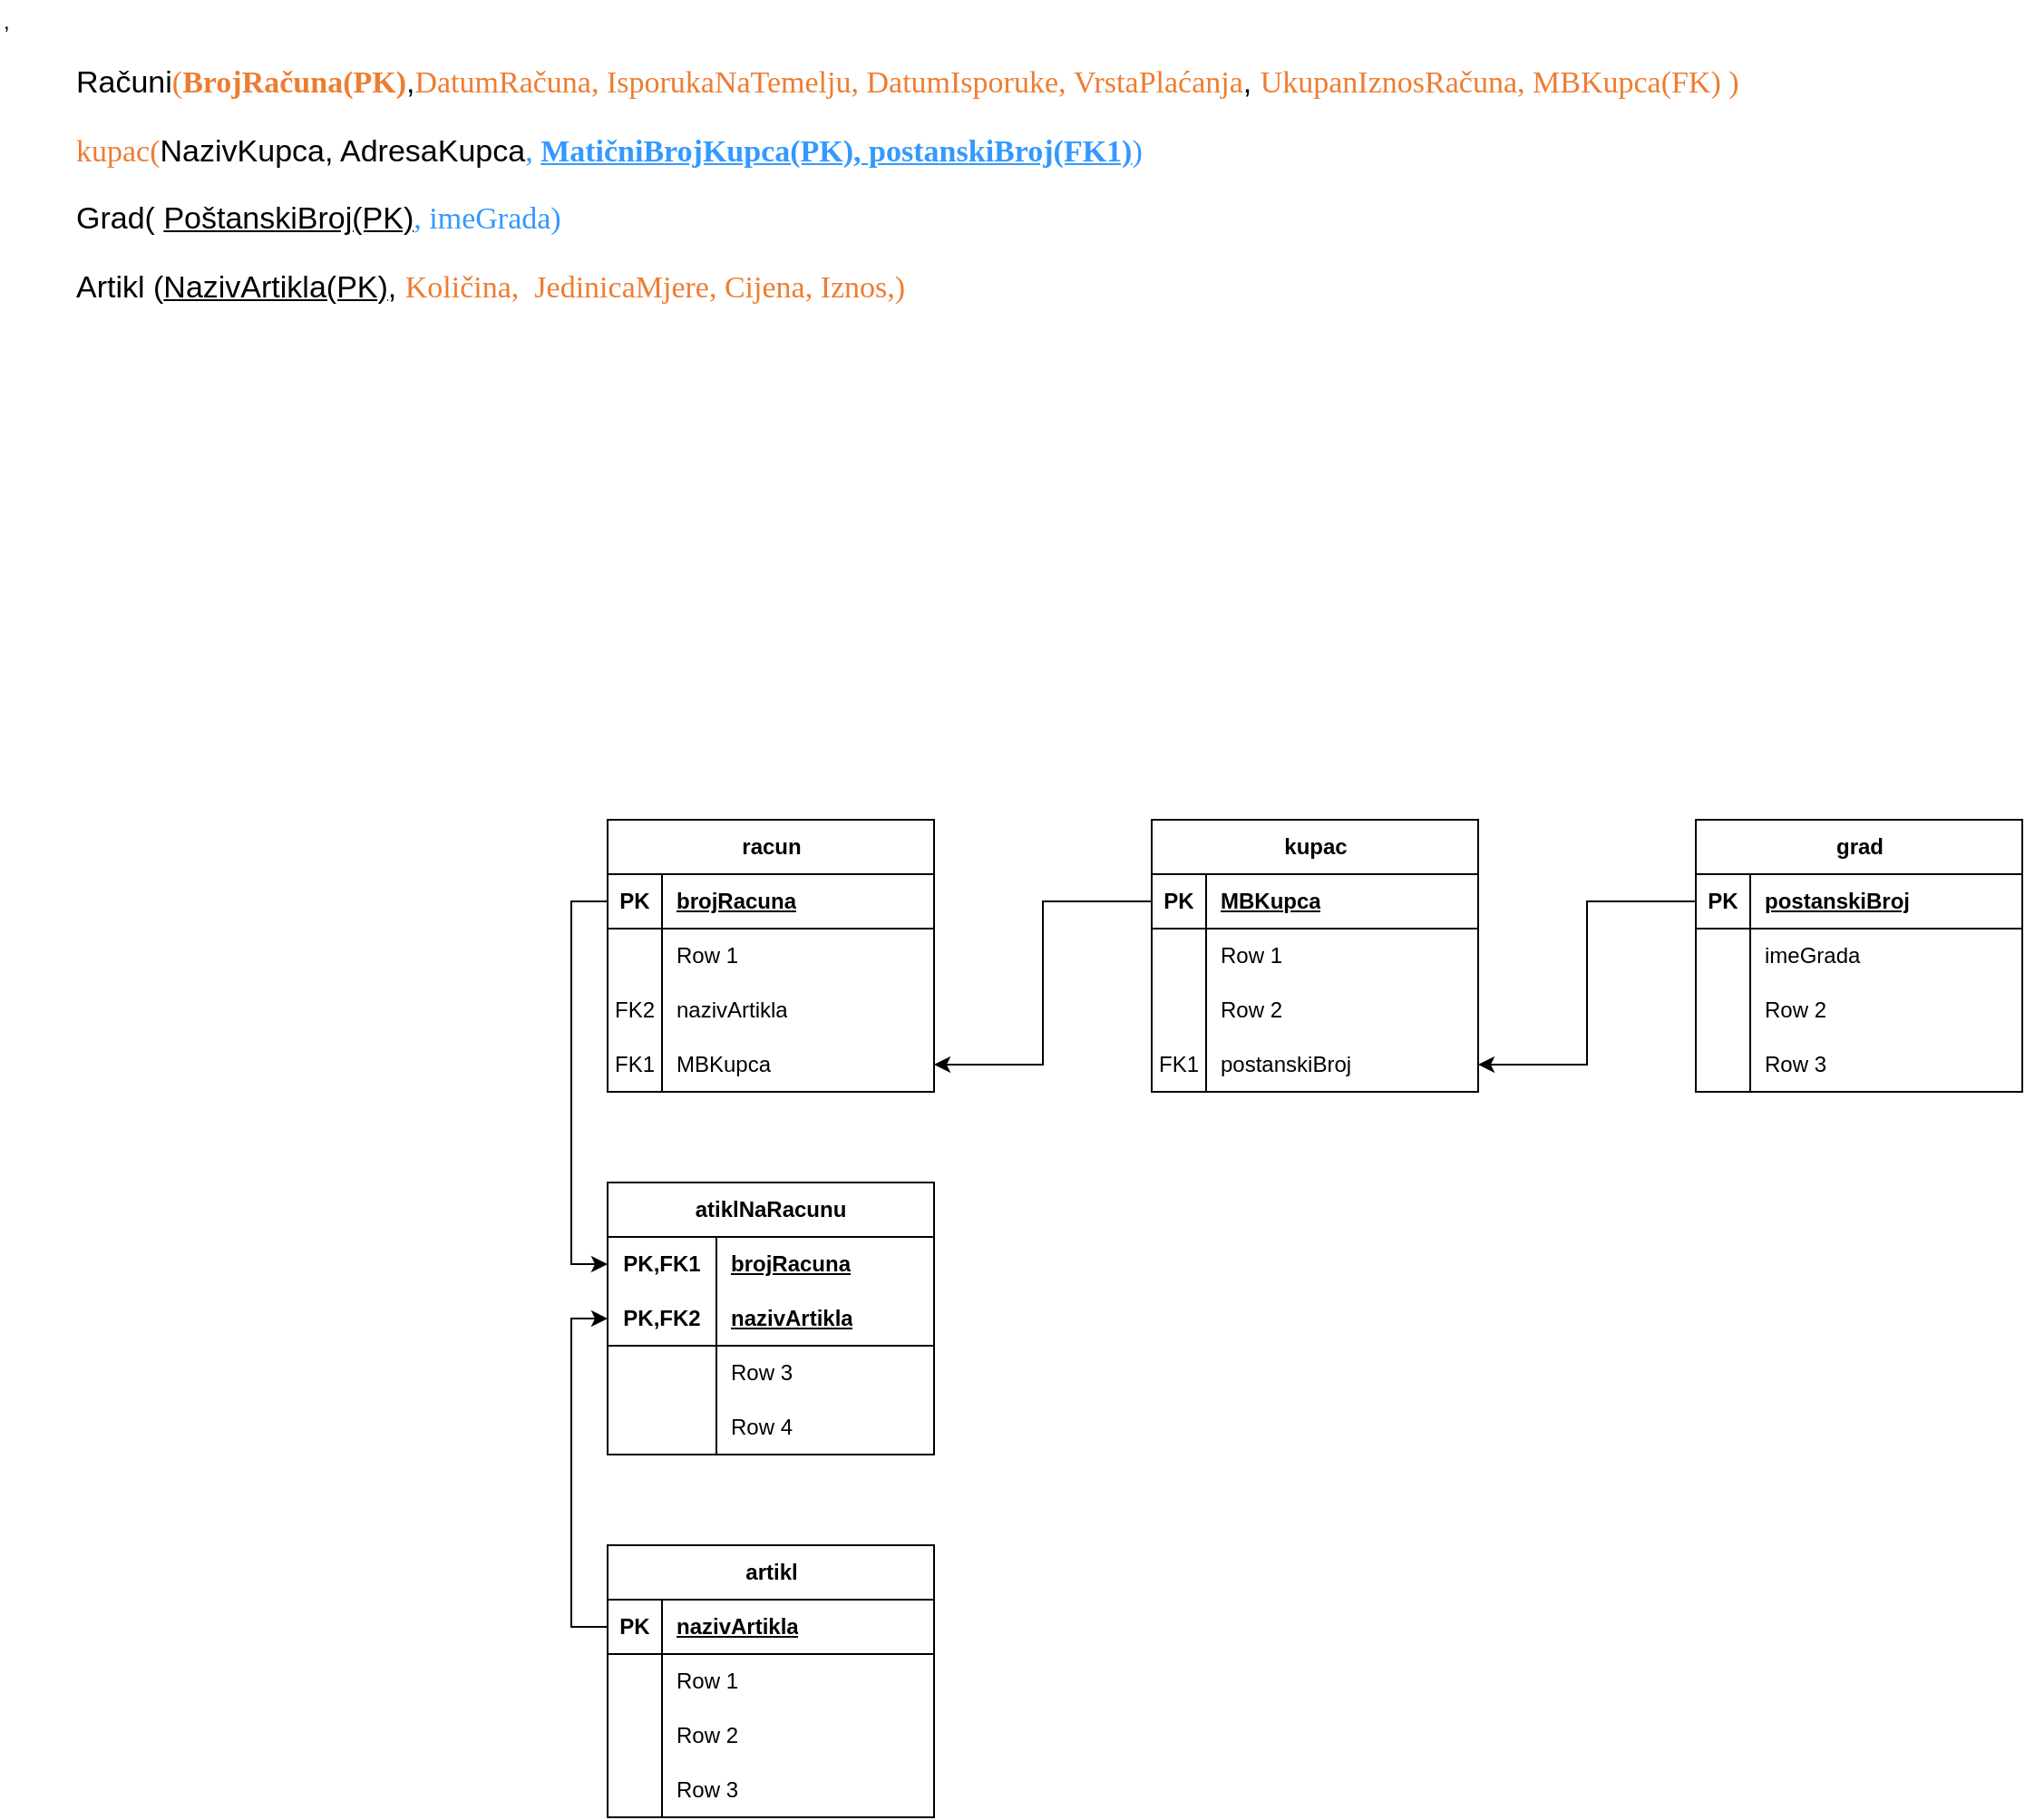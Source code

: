 <mxfile version="22.0.8" type="github">
  <diagram name="Page-1" id="1XuPFhmYRXKau8SyNhNj">
    <mxGraphModel dx="1038" dy="703" grid="1" gridSize="10" guides="1" tooltips="1" connect="1" arrows="1" fold="1" page="1" pageScale="1" pageWidth="3300" pageHeight="4681" math="0" shadow="0">
      <root>
        <mxCell id="0" />
        <mxCell id="1" parent="0" />
        <mxCell id="OReA_GEKuYEwSYurnWoB-1" value="&lt;div style=&quot;&quot; title=&quot;Page 106&quot; class=&quot;page&quot;&gt;,&lt;div style=&quot;background-color: rgb(255, 255, 255);&quot; class=&quot;section&quot;&gt;&lt;div class=&quot;layoutArea&quot;&gt;&lt;div class=&quot;column&quot;&gt;&lt;ul style=&quot;list-style-type: none;&quot;&gt;&lt;li style=&quot;font-size: 17px;&quot;&gt;&lt;p&gt;Računi&lt;span style=&quot;font-family: Calibri; color: rgb(237, 125, 49);&quot;&gt;(&lt;/span&gt;&lt;span style=&quot;font-family: Calibri; font-weight: 700; color: rgb(237, 125, 49);&quot;&gt;BrojRačuna(PK)&lt;/span&gt;,&lt;span style=&quot;border-color: var(--border-color); font-family: Calibri; color: rgb(237, 125, 49);&quot;&gt;DatumRačuna&lt;/span&gt;&lt;span style=&quot;border-color: var(--border-color); font-family: Calibri; color: rgb(237, 125, 49);&quot;&gt;, IsporukaNaTemelju,&amp;nbsp;&lt;/span&gt;&lt;span style=&quot;border-color: var(--border-color); font-family: Calibri; color: rgb(237, 125, 49);&quot;&gt;DatumIsporuke,&amp;nbsp;&lt;/span&gt;&lt;span style=&quot;border-color: var(--border-color); font-family: Calibri; color: rgb(237, 125, 49);&quot;&gt;VrstaPlaćanja&lt;/span&gt;,&amp;nbsp;&lt;span style=&quot;caret-color: rgb(237, 125, 49); color: rgb(237, 125, 49); font-family: Calibri;&quot;&gt;UkupanIznos&lt;/span&gt;&lt;span style=&quot;caret-color: rgb(237, 125, 49); color: rgb(237, 125, 49); font-family: Calibri;&quot;&gt;Računa, MBKupca(FK)&lt;/span&gt;&lt;span style=&quot;font-family: Calibri; color: rgb(237, 125, 49);&quot;&gt;&amp;nbsp;&lt;/span&gt;&lt;span style=&quot;font-family: Calibri; color: rgb(237, 125, 49);&quot;&gt;)&lt;/span&gt;&lt;/p&gt;&lt;p&gt;&lt;span style=&quot;caret-color: rgb(237, 125, 49); color: rgb(237, 125, 49); font-family: Calibri;&quot;&gt;kupac(&lt;/span&gt;NazivKupca, AdresaKupca&lt;span style=&quot;color: rgb(51, 153, 255); border-color: var(--border-color); font-family: Calibri;&quot;&gt;,&amp;nbsp;&lt;/span&gt;&lt;span style=&quot;color: rgb(51, 153, 255); border-color: var(--border-color); font-family: Calibri;&quot;&gt;&lt;u&gt;&lt;b&gt;MatičniBrojKupca(PK), postanskiBroj(FK1)&lt;/b&gt;&lt;/u&gt;)&lt;/span&gt;&lt;/p&gt;&lt;p style=&quot;border-color: var(--border-color);&quot;&gt;Grad( &lt;u&gt;PoštanskiBroj(PK)&lt;/u&gt;&lt;span style=&quot;border-color: var(--border-color); color: rgb(51, 153, 255); font-family: Calibri;&quot;&gt;, ime&lt;/span&gt;&lt;span style=&quot;font-family: Calibri; color: rgb(51, 153, 255);&quot;&gt;Grada)&lt;/span&gt;&lt;/p&gt;&lt;p style=&quot;border-color: var(--border-color);&quot;&gt;Artikl (&lt;u&gt;NazivArtikla(PK)&lt;/u&gt;,&amp;nbsp;&lt;span style=&quot;border-color: var(--border-color); font-family: Calibri; color: rgb(237, 125, 49);&quot;&gt;Količina&lt;/span&gt;&lt;span style=&quot;border-color: var(--border-color); font-family: Calibri; color: rgb(237, 125, 49);&quot;&gt;, &amp;nbsp;&lt;/span&gt;&lt;span style=&quot;color: rgb(237, 125, 49); font-family: Calibri;&quot;&gt;JedinicaMjere, Cijena, Iznos,)&lt;/span&gt;&lt;/p&gt;&lt;/li&gt;&lt;/ul&gt;&lt;/div&gt;&lt;/div&gt;&lt;/div&gt;&lt;/div&gt;" style="text;html=1;align=left;verticalAlign=middle;resizable=0;points=[];autosize=1;strokeColor=none;fillColor=none;" vertex="1" parent="1">
          <mxGeometry x="175" y="548" width="980" height="190" as="geometry" />
        </mxCell>
        <mxCell id="OReA_GEKuYEwSYurnWoB-2" value="racun" style="shape=table;startSize=30;container=1;collapsible=1;childLayout=tableLayout;fixedRows=1;rowLines=0;fontStyle=1;align=center;resizeLast=1;html=1;" vertex="1" parent="1">
          <mxGeometry x="510" y="1000" width="180" height="150" as="geometry" />
        </mxCell>
        <mxCell id="OReA_GEKuYEwSYurnWoB-3" value="" style="shape=tableRow;horizontal=0;startSize=0;swimlaneHead=0;swimlaneBody=0;fillColor=none;collapsible=0;dropTarget=0;points=[[0,0.5],[1,0.5]];portConstraint=eastwest;top=0;left=0;right=0;bottom=1;" vertex="1" parent="OReA_GEKuYEwSYurnWoB-2">
          <mxGeometry y="30" width="180" height="30" as="geometry" />
        </mxCell>
        <mxCell id="OReA_GEKuYEwSYurnWoB-4" value="PK" style="shape=partialRectangle;connectable=0;fillColor=none;top=0;left=0;bottom=0;right=0;fontStyle=1;overflow=hidden;whiteSpace=wrap;html=1;" vertex="1" parent="OReA_GEKuYEwSYurnWoB-3">
          <mxGeometry width="30" height="30" as="geometry">
            <mxRectangle width="30" height="30" as="alternateBounds" />
          </mxGeometry>
        </mxCell>
        <mxCell id="OReA_GEKuYEwSYurnWoB-5" value="brojRacuna" style="shape=partialRectangle;connectable=0;fillColor=none;top=0;left=0;bottom=0;right=0;align=left;spacingLeft=6;fontStyle=5;overflow=hidden;whiteSpace=wrap;html=1;" vertex="1" parent="OReA_GEKuYEwSYurnWoB-3">
          <mxGeometry x="30" width="150" height="30" as="geometry">
            <mxRectangle width="150" height="30" as="alternateBounds" />
          </mxGeometry>
        </mxCell>
        <mxCell id="OReA_GEKuYEwSYurnWoB-6" value="" style="shape=tableRow;horizontal=0;startSize=0;swimlaneHead=0;swimlaneBody=0;fillColor=none;collapsible=0;dropTarget=0;points=[[0,0.5],[1,0.5]];portConstraint=eastwest;top=0;left=0;right=0;bottom=0;" vertex="1" parent="OReA_GEKuYEwSYurnWoB-2">
          <mxGeometry y="60" width="180" height="30" as="geometry" />
        </mxCell>
        <mxCell id="OReA_GEKuYEwSYurnWoB-7" value="" style="shape=partialRectangle;connectable=0;fillColor=none;top=0;left=0;bottom=0;right=0;editable=1;overflow=hidden;whiteSpace=wrap;html=1;" vertex="1" parent="OReA_GEKuYEwSYurnWoB-6">
          <mxGeometry width="30" height="30" as="geometry">
            <mxRectangle width="30" height="30" as="alternateBounds" />
          </mxGeometry>
        </mxCell>
        <mxCell id="OReA_GEKuYEwSYurnWoB-8" value="Row 1" style="shape=partialRectangle;connectable=0;fillColor=none;top=0;left=0;bottom=0;right=0;align=left;spacingLeft=6;overflow=hidden;whiteSpace=wrap;html=1;" vertex="1" parent="OReA_GEKuYEwSYurnWoB-6">
          <mxGeometry x="30" width="150" height="30" as="geometry">
            <mxRectangle width="150" height="30" as="alternateBounds" />
          </mxGeometry>
        </mxCell>
        <mxCell id="OReA_GEKuYEwSYurnWoB-9" value="" style="shape=tableRow;horizontal=0;startSize=0;swimlaneHead=0;swimlaneBody=0;fillColor=none;collapsible=0;dropTarget=0;points=[[0,0.5],[1,0.5]];portConstraint=eastwest;top=0;left=0;right=0;bottom=0;" vertex="1" parent="OReA_GEKuYEwSYurnWoB-2">
          <mxGeometry y="90" width="180" height="30" as="geometry" />
        </mxCell>
        <mxCell id="OReA_GEKuYEwSYurnWoB-10" value="FK2" style="shape=partialRectangle;connectable=0;fillColor=none;top=0;left=0;bottom=0;right=0;editable=1;overflow=hidden;whiteSpace=wrap;html=1;" vertex="1" parent="OReA_GEKuYEwSYurnWoB-9">
          <mxGeometry width="30" height="30" as="geometry">
            <mxRectangle width="30" height="30" as="alternateBounds" />
          </mxGeometry>
        </mxCell>
        <mxCell id="OReA_GEKuYEwSYurnWoB-11" value="nazivArtikla" style="shape=partialRectangle;connectable=0;fillColor=none;top=0;left=0;bottom=0;right=0;align=left;spacingLeft=6;overflow=hidden;whiteSpace=wrap;html=1;" vertex="1" parent="OReA_GEKuYEwSYurnWoB-9">
          <mxGeometry x="30" width="150" height="30" as="geometry">
            <mxRectangle width="150" height="30" as="alternateBounds" />
          </mxGeometry>
        </mxCell>
        <mxCell id="OReA_GEKuYEwSYurnWoB-12" value="" style="shape=tableRow;horizontal=0;startSize=0;swimlaneHead=0;swimlaneBody=0;fillColor=none;collapsible=0;dropTarget=0;points=[[0,0.5],[1,0.5]];portConstraint=eastwest;top=0;left=0;right=0;bottom=0;" vertex="1" parent="OReA_GEKuYEwSYurnWoB-2">
          <mxGeometry y="120" width="180" height="30" as="geometry" />
        </mxCell>
        <mxCell id="OReA_GEKuYEwSYurnWoB-13" value="FK1" style="shape=partialRectangle;connectable=0;fillColor=none;top=0;left=0;bottom=0;right=0;editable=1;overflow=hidden;whiteSpace=wrap;html=1;" vertex="1" parent="OReA_GEKuYEwSYurnWoB-12">
          <mxGeometry width="30" height="30" as="geometry">
            <mxRectangle width="30" height="30" as="alternateBounds" />
          </mxGeometry>
        </mxCell>
        <mxCell id="OReA_GEKuYEwSYurnWoB-14" value="MBKupca" style="shape=partialRectangle;connectable=0;fillColor=none;top=0;left=0;bottom=0;right=0;align=left;spacingLeft=6;overflow=hidden;whiteSpace=wrap;html=1;" vertex="1" parent="OReA_GEKuYEwSYurnWoB-12">
          <mxGeometry x="30" width="150" height="30" as="geometry">
            <mxRectangle width="150" height="30" as="alternateBounds" />
          </mxGeometry>
        </mxCell>
        <mxCell id="OReA_GEKuYEwSYurnWoB-15" value="kupac" style="shape=table;startSize=30;container=1;collapsible=1;childLayout=tableLayout;fixedRows=1;rowLines=0;fontStyle=1;align=center;resizeLast=1;html=1;" vertex="1" parent="1">
          <mxGeometry x="810" y="1000" width="180" height="150" as="geometry" />
        </mxCell>
        <mxCell id="OReA_GEKuYEwSYurnWoB-16" value="" style="shape=tableRow;horizontal=0;startSize=0;swimlaneHead=0;swimlaneBody=0;fillColor=none;collapsible=0;dropTarget=0;points=[[0,0.5],[1,0.5]];portConstraint=eastwest;top=0;left=0;right=0;bottom=1;" vertex="1" parent="OReA_GEKuYEwSYurnWoB-15">
          <mxGeometry y="30" width="180" height="30" as="geometry" />
        </mxCell>
        <mxCell id="OReA_GEKuYEwSYurnWoB-17" value="PK" style="shape=partialRectangle;connectable=0;fillColor=none;top=0;left=0;bottom=0;right=0;fontStyle=1;overflow=hidden;whiteSpace=wrap;html=1;" vertex="1" parent="OReA_GEKuYEwSYurnWoB-16">
          <mxGeometry width="30" height="30" as="geometry">
            <mxRectangle width="30" height="30" as="alternateBounds" />
          </mxGeometry>
        </mxCell>
        <mxCell id="OReA_GEKuYEwSYurnWoB-18" value="MBKupca" style="shape=partialRectangle;connectable=0;fillColor=none;top=0;left=0;bottom=0;right=0;align=left;spacingLeft=6;fontStyle=5;overflow=hidden;whiteSpace=wrap;html=1;" vertex="1" parent="OReA_GEKuYEwSYurnWoB-16">
          <mxGeometry x="30" width="150" height="30" as="geometry">
            <mxRectangle width="150" height="30" as="alternateBounds" />
          </mxGeometry>
        </mxCell>
        <mxCell id="OReA_GEKuYEwSYurnWoB-19" value="" style="shape=tableRow;horizontal=0;startSize=0;swimlaneHead=0;swimlaneBody=0;fillColor=none;collapsible=0;dropTarget=0;points=[[0,0.5],[1,0.5]];portConstraint=eastwest;top=0;left=0;right=0;bottom=0;" vertex="1" parent="OReA_GEKuYEwSYurnWoB-15">
          <mxGeometry y="60" width="180" height="30" as="geometry" />
        </mxCell>
        <mxCell id="OReA_GEKuYEwSYurnWoB-20" value="" style="shape=partialRectangle;connectable=0;fillColor=none;top=0;left=0;bottom=0;right=0;editable=1;overflow=hidden;whiteSpace=wrap;html=1;" vertex="1" parent="OReA_GEKuYEwSYurnWoB-19">
          <mxGeometry width="30" height="30" as="geometry">
            <mxRectangle width="30" height="30" as="alternateBounds" />
          </mxGeometry>
        </mxCell>
        <mxCell id="OReA_GEKuYEwSYurnWoB-21" value="Row 1" style="shape=partialRectangle;connectable=0;fillColor=none;top=0;left=0;bottom=0;right=0;align=left;spacingLeft=6;overflow=hidden;whiteSpace=wrap;html=1;" vertex="1" parent="OReA_GEKuYEwSYurnWoB-19">
          <mxGeometry x="30" width="150" height="30" as="geometry">
            <mxRectangle width="150" height="30" as="alternateBounds" />
          </mxGeometry>
        </mxCell>
        <mxCell id="OReA_GEKuYEwSYurnWoB-22" value="" style="shape=tableRow;horizontal=0;startSize=0;swimlaneHead=0;swimlaneBody=0;fillColor=none;collapsible=0;dropTarget=0;points=[[0,0.5],[1,0.5]];portConstraint=eastwest;top=0;left=0;right=0;bottom=0;" vertex="1" parent="OReA_GEKuYEwSYurnWoB-15">
          <mxGeometry y="90" width="180" height="30" as="geometry" />
        </mxCell>
        <mxCell id="OReA_GEKuYEwSYurnWoB-23" value="" style="shape=partialRectangle;connectable=0;fillColor=none;top=0;left=0;bottom=0;right=0;editable=1;overflow=hidden;whiteSpace=wrap;html=1;" vertex="1" parent="OReA_GEKuYEwSYurnWoB-22">
          <mxGeometry width="30" height="30" as="geometry">
            <mxRectangle width="30" height="30" as="alternateBounds" />
          </mxGeometry>
        </mxCell>
        <mxCell id="OReA_GEKuYEwSYurnWoB-24" value="Row 2" style="shape=partialRectangle;connectable=0;fillColor=none;top=0;left=0;bottom=0;right=0;align=left;spacingLeft=6;overflow=hidden;whiteSpace=wrap;html=1;" vertex="1" parent="OReA_GEKuYEwSYurnWoB-22">
          <mxGeometry x="30" width="150" height="30" as="geometry">
            <mxRectangle width="150" height="30" as="alternateBounds" />
          </mxGeometry>
        </mxCell>
        <mxCell id="OReA_GEKuYEwSYurnWoB-25" value="" style="shape=tableRow;horizontal=0;startSize=0;swimlaneHead=0;swimlaneBody=0;fillColor=none;collapsible=0;dropTarget=0;points=[[0,0.5],[1,0.5]];portConstraint=eastwest;top=0;left=0;right=0;bottom=0;" vertex="1" parent="OReA_GEKuYEwSYurnWoB-15">
          <mxGeometry y="120" width="180" height="30" as="geometry" />
        </mxCell>
        <mxCell id="OReA_GEKuYEwSYurnWoB-26" value="FK1" style="shape=partialRectangle;connectable=0;fillColor=none;top=0;left=0;bottom=0;right=0;editable=1;overflow=hidden;whiteSpace=wrap;html=1;" vertex="1" parent="OReA_GEKuYEwSYurnWoB-25">
          <mxGeometry width="30" height="30" as="geometry">
            <mxRectangle width="30" height="30" as="alternateBounds" />
          </mxGeometry>
        </mxCell>
        <mxCell id="OReA_GEKuYEwSYurnWoB-27" value="postanskiBroj" style="shape=partialRectangle;connectable=0;fillColor=none;top=0;left=0;bottom=0;right=0;align=left;spacingLeft=6;overflow=hidden;whiteSpace=wrap;html=1;" vertex="1" parent="OReA_GEKuYEwSYurnWoB-25">
          <mxGeometry x="30" width="150" height="30" as="geometry">
            <mxRectangle width="150" height="30" as="alternateBounds" />
          </mxGeometry>
        </mxCell>
        <mxCell id="OReA_GEKuYEwSYurnWoB-28" style="edgeStyle=orthogonalEdgeStyle;rounded=0;orthogonalLoop=1;jettySize=auto;html=1;entryX=1;entryY=0.5;entryDx=0;entryDy=0;" edge="1" parent="1" source="OReA_GEKuYEwSYurnWoB-16" target="OReA_GEKuYEwSYurnWoB-12">
          <mxGeometry relative="1" as="geometry" />
        </mxCell>
        <mxCell id="OReA_GEKuYEwSYurnWoB-29" value="grad" style="shape=table;startSize=30;container=1;collapsible=1;childLayout=tableLayout;fixedRows=1;rowLines=0;fontStyle=1;align=center;resizeLast=1;html=1;" vertex="1" parent="1">
          <mxGeometry x="1110" y="1000" width="180" height="150" as="geometry" />
        </mxCell>
        <mxCell id="OReA_GEKuYEwSYurnWoB-30" value="" style="shape=tableRow;horizontal=0;startSize=0;swimlaneHead=0;swimlaneBody=0;fillColor=none;collapsible=0;dropTarget=0;points=[[0,0.5],[1,0.5]];portConstraint=eastwest;top=0;left=0;right=0;bottom=1;" vertex="1" parent="OReA_GEKuYEwSYurnWoB-29">
          <mxGeometry y="30" width="180" height="30" as="geometry" />
        </mxCell>
        <mxCell id="OReA_GEKuYEwSYurnWoB-31" value="PK" style="shape=partialRectangle;connectable=0;fillColor=none;top=0;left=0;bottom=0;right=0;fontStyle=1;overflow=hidden;whiteSpace=wrap;html=1;" vertex="1" parent="OReA_GEKuYEwSYurnWoB-30">
          <mxGeometry width="30" height="30" as="geometry">
            <mxRectangle width="30" height="30" as="alternateBounds" />
          </mxGeometry>
        </mxCell>
        <mxCell id="OReA_GEKuYEwSYurnWoB-32" value="postanskiBroj" style="shape=partialRectangle;connectable=0;fillColor=none;top=0;left=0;bottom=0;right=0;align=left;spacingLeft=6;fontStyle=5;overflow=hidden;whiteSpace=wrap;html=1;" vertex="1" parent="OReA_GEKuYEwSYurnWoB-30">
          <mxGeometry x="30" width="150" height="30" as="geometry">
            <mxRectangle width="150" height="30" as="alternateBounds" />
          </mxGeometry>
        </mxCell>
        <mxCell id="OReA_GEKuYEwSYurnWoB-33" value="" style="shape=tableRow;horizontal=0;startSize=0;swimlaneHead=0;swimlaneBody=0;fillColor=none;collapsible=0;dropTarget=0;points=[[0,0.5],[1,0.5]];portConstraint=eastwest;top=0;left=0;right=0;bottom=0;" vertex="1" parent="OReA_GEKuYEwSYurnWoB-29">
          <mxGeometry y="60" width="180" height="30" as="geometry" />
        </mxCell>
        <mxCell id="OReA_GEKuYEwSYurnWoB-34" value="" style="shape=partialRectangle;connectable=0;fillColor=none;top=0;left=0;bottom=0;right=0;editable=1;overflow=hidden;whiteSpace=wrap;html=1;" vertex="1" parent="OReA_GEKuYEwSYurnWoB-33">
          <mxGeometry width="30" height="30" as="geometry">
            <mxRectangle width="30" height="30" as="alternateBounds" />
          </mxGeometry>
        </mxCell>
        <mxCell id="OReA_GEKuYEwSYurnWoB-35" value="imeGrada" style="shape=partialRectangle;connectable=0;fillColor=none;top=0;left=0;bottom=0;right=0;align=left;spacingLeft=6;overflow=hidden;whiteSpace=wrap;html=1;" vertex="1" parent="OReA_GEKuYEwSYurnWoB-33">
          <mxGeometry x="30" width="150" height="30" as="geometry">
            <mxRectangle width="150" height="30" as="alternateBounds" />
          </mxGeometry>
        </mxCell>
        <mxCell id="OReA_GEKuYEwSYurnWoB-36" value="" style="shape=tableRow;horizontal=0;startSize=0;swimlaneHead=0;swimlaneBody=0;fillColor=none;collapsible=0;dropTarget=0;points=[[0,0.5],[1,0.5]];portConstraint=eastwest;top=0;left=0;right=0;bottom=0;" vertex="1" parent="OReA_GEKuYEwSYurnWoB-29">
          <mxGeometry y="90" width="180" height="30" as="geometry" />
        </mxCell>
        <mxCell id="OReA_GEKuYEwSYurnWoB-37" value="" style="shape=partialRectangle;connectable=0;fillColor=none;top=0;left=0;bottom=0;right=0;editable=1;overflow=hidden;whiteSpace=wrap;html=1;" vertex="1" parent="OReA_GEKuYEwSYurnWoB-36">
          <mxGeometry width="30" height="30" as="geometry">
            <mxRectangle width="30" height="30" as="alternateBounds" />
          </mxGeometry>
        </mxCell>
        <mxCell id="OReA_GEKuYEwSYurnWoB-38" value="Row 2" style="shape=partialRectangle;connectable=0;fillColor=none;top=0;left=0;bottom=0;right=0;align=left;spacingLeft=6;overflow=hidden;whiteSpace=wrap;html=1;" vertex="1" parent="OReA_GEKuYEwSYurnWoB-36">
          <mxGeometry x="30" width="150" height="30" as="geometry">
            <mxRectangle width="150" height="30" as="alternateBounds" />
          </mxGeometry>
        </mxCell>
        <mxCell id="OReA_GEKuYEwSYurnWoB-39" value="" style="shape=tableRow;horizontal=0;startSize=0;swimlaneHead=0;swimlaneBody=0;fillColor=none;collapsible=0;dropTarget=0;points=[[0,0.5],[1,0.5]];portConstraint=eastwest;top=0;left=0;right=0;bottom=0;" vertex="1" parent="OReA_GEKuYEwSYurnWoB-29">
          <mxGeometry y="120" width="180" height="30" as="geometry" />
        </mxCell>
        <mxCell id="OReA_GEKuYEwSYurnWoB-40" value="" style="shape=partialRectangle;connectable=0;fillColor=none;top=0;left=0;bottom=0;right=0;editable=1;overflow=hidden;whiteSpace=wrap;html=1;" vertex="1" parent="OReA_GEKuYEwSYurnWoB-39">
          <mxGeometry width="30" height="30" as="geometry">
            <mxRectangle width="30" height="30" as="alternateBounds" />
          </mxGeometry>
        </mxCell>
        <mxCell id="OReA_GEKuYEwSYurnWoB-41" value="Row 3" style="shape=partialRectangle;connectable=0;fillColor=none;top=0;left=0;bottom=0;right=0;align=left;spacingLeft=6;overflow=hidden;whiteSpace=wrap;html=1;" vertex="1" parent="OReA_GEKuYEwSYurnWoB-39">
          <mxGeometry x="30" width="150" height="30" as="geometry">
            <mxRectangle width="150" height="30" as="alternateBounds" />
          </mxGeometry>
        </mxCell>
        <mxCell id="OReA_GEKuYEwSYurnWoB-42" style="edgeStyle=orthogonalEdgeStyle;rounded=0;orthogonalLoop=1;jettySize=auto;html=1;exitX=0;exitY=0.5;exitDx=0;exitDy=0;" edge="1" parent="1" source="OReA_GEKuYEwSYurnWoB-30" target="OReA_GEKuYEwSYurnWoB-25">
          <mxGeometry relative="1" as="geometry" />
        </mxCell>
        <mxCell id="OReA_GEKuYEwSYurnWoB-43" value="artikl" style="shape=table;startSize=30;container=1;collapsible=1;childLayout=tableLayout;fixedRows=1;rowLines=0;fontStyle=1;align=center;resizeLast=1;html=1;" vertex="1" parent="1">
          <mxGeometry x="510" y="1400" width="180" height="150" as="geometry" />
        </mxCell>
        <mxCell id="OReA_GEKuYEwSYurnWoB-44" value="" style="shape=tableRow;horizontal=0;startSize=0;swimlaneHead=0;swimlaneBody=0;fillColor=none;collapsible=0;dropTarget=0;points=[[0,0.5],[1,0.5]];portConstraint=eastwest;top=0;left=0;right=0;bottom=1;" vertex="1" parent="OReA_GEKuYEwSYurnWoB-43">
          <mxGeometry y="30" width="180" height="30" as="geometry" />
        </mxCell>
        <mxCell id="OReA_GEKuYEwSYurnWoB-45" value="PK" style="shape=partialRectangle;connectable=0;fillColor=none;top=0;left=0;bottom=0;right=0;fontStyle=1;overflow=hidden;whiteSpace=wrap;html=1;" vertex="1" parent="OReA_GEKuYEwSYurnWoB-44">
          <mxGeometry width="30" height="30" as="geometry">
            <mxRectangle width="30" height="30" as="alternateBounds" />
          </mxGeometry>
        </mxCell>
        <mxCell id="OReA_GEKuYEwSYurnWoB-46" value="nazivArtikla" style="shape=partialRectangle;connectable=0;fillColor=none;top=0;left=0;bottom=0;right=0;align=left;spacingLeft=6;fontStyle=5;overflow=hidden;whiteSpace=wrap;html=1;" vertex="1" parent="OReA_GEKuYEwSYurnWoB-44">
          <mxGeometry x="30" width="150" height="30" as="geometry">
            <mxRectangle width="150" height="30" as="alternateBounds" />
          </mxGeometry>
        </mxCell>
        <mxCell id="OReA_GEKuYEwSYurnWoB-47" value="" style="shape=tableRow;horizontal=0;startSize=0;swimlaneHead=0;swimlaneBody=0;fillColor=none;collapsible=0;dropTarget=0;points=[[0,0.5],[1,0.5]];portConstraint=eastwest;top=0;left=0;right=0;bottom=0;" vertex="1" parent="OReA_GEKuYEwSYurnWoB-43">
          <mxGeometry y="60" width="180" height="30" as="geometry" />
        </mxCell>
        <mxCell id="OReA_GEKuYEwSYurnWoB-48" value="" style="shape=partialRectangle;connectable=0;fillColor=none;top=0;left=0;bottom=0;right=0;editable=1;overflow=hidden;whiteSpace=wrap;html=1;" vertex="1" parent="OReA_GEKuYEwSYurnWoB-47">
          <mxGeometry width="30" height="30" as="geometry">
            <mxRectangle width="30" height="30" as="alternateBounds" />
          </mxGeometry>
        </mxCell>
        <mxCell id="OReA_GEKuYEwSYurnWoB-49" value="Row 1" style="shape=partialRectangle;connectable=0;fillColor=none;top=0;left=0;bottom=0;right=0;align=left;spacingLeft=6;overflow=hidden;whiteSpace=wrap;html=1;" vertex="1" parent="OReA_GEKuYEwSYurnWoB-47">
          <mxGeometry x="30" width="150" height="30" as="geometry">
            <mxRectangle width="150" height="30" as="alternateBounds" />
          </mxGeometry>
        </mxCell>
        <mxCell id="OReA_GEKuYEwSYurnWoB-50" value="" style="shape=tableRow;horizontal=0;startSize=0;swimlaneHead=0;swimlaneBody=0;fillColor=none;collapsible=0;dropTarget=0;points=[[0,0.5],[1,0.5]];portConstraint=eastwest;top=0;left=0;right=0;bottom=0;" vertex="1" parent="OReA_GEKuYEwSYurnWoB-43">
          <mxGeometry y="90" width="180" height="30" as="geometry" />
        </mxCell>
        <mxCell id="OReA_GEKuYEwSYurnWoB-51" value="" style="shape=partialRectangle;connectable=0;fillColor=none;top=0;left=0;bottom=0;right=0;editable=1;overflow=hidden;whiteSpace=wrap;html=1;" vertex="1" parent="OReA_GEKuYEwSYurnWoB-50">
          <mxGeometry width="30" height="30" as="geometry">
            <mxRectangle width="30" height="30" as="alternateBounds" />
          </mxGeometry>
        </mxCell>
        <mxCell id="OReA_GEKuYEwSYurnWoB-52" value="Row 2" style="shape=partialRectangle;connectable=0;fillColor=none;top=0;left=0;bottom=0;right=0;align=left;spacingLeft=6;overflow=hidden;whiteSpace=wrap;html=1;" vertex="1" parent="OReA_GEKuYEwSYurnWoB-50">
          <mxGeometry x="30" width="150" height="30" as="geometry">
            <mxRectangle width="150" height="30" as="alternateBounds" />
          </mxGeometry>
        </mxCell>
        <mxCell id="OReA_GEKuYEwSYurnWoB-53" value="" style="shape=tableRow;horizontal=0;startSize=0;swimlaneHead=0;swimlaneBody=0;fillColor=none;collapsible=0;dropTarget=0;points=[[0,0.5],[1,0.5]];portConstraint=eastwest;top=0;left=0;right=0;bottom=0;" vertex="1" parent="OReA_GEKuYEwSYurnWoB-43">
          <mxGeometry y="120" width="180" height="30" as="geometry" />
        </mxCell>
        <mxCell id="OReA_GEKuYEwSYurnWoB-54" value="" style="shape=partialRectangle;connectable=0;fillColor=none;top=0;left=0;bottom=0;right=0;editable=1;overflow=hidden;whiteSpace=wrap;html=1;" vertex="1" parent="OReA_GEKuYEwSYurnWoB-53">
          <mxGeometry width="30" height="30" as="geometry">
            <mxRectangle width="30" height="30" as="alternateBounds" />
          </mxGeometry>
        </mxCell>
        <mxCell id="OReA_GEKuYEwSYurnWoB-55" value="Row 3" style="shape=partialRectangle;connectable=0;fillColor=none;top=0;left=0;bottom=0;right=0;align=left;spacingLeft=6;overflow=hidden;whiteSpace=wrap;html=1;" vertex="1" parent="OReA_GEKuYEwSYurnWoB-53">
          <mxGeometry x="30" width="150" height="30" as="geometry">
            <mxRectangle width="150" height="30" as="alternateBounds" />
          </mxGeometry>
        </mxCell>
        <mxCell id="OReA_GEKuYEwSYurnWoB-58" value="atiklNaRacunu" style="shape=table;startSize=30;container=1;collapsible=1;childLayout=tableLayout;fixedRows=1;rowLines=0;fontStyle=1;align=center;resizeLast=1;html=1;whiteSpace=wrap;" vertex="1" parent="1">
          <mxGeometry x="510" y="1200" width="180" height="150" as="geometry" />
        </mxCell>
        <mxCell id="OReA_GEKuYEwSYurnWoB-59" value="" style="shape=tableRow;horizontal=0;startSize=0;swimlaneHead=0;swimlaneBody=0;fillColor=none;collapsible=0;dropTarget=0;points=[[0,0.5],[1,0.5]];portConstraint=eastwest;top=0;left=0;right=0;bottom=0;html=1;" vertex="1" parent="OReA_GEKuYEwSYurnWoB-58">
          <mxGeometry y="30" width="180" height="30" as="geometry" />
        </mxCell>
        <mxCell id="OReA_GEKuYEwSYurnWoB-60" value="PK,FK1" style="shape=partialRectangle;connectable=0;fillColor=none;top=0;left=0;bottom=0;right=0;fontStyle=1;overflow=hidden;html=1;whiteSpace=wrap;" vertex="1" parent="OReA_GEKuYEwSYurnWoB-59">
          <mxGeometry width="60" height="30" as="geometry">
            <mxRectangle width="60" height="30" as="alternateBounds" />
          </mxGeometry>
        </mxCell>
        <mxCell id="OReA_GEKuYEwSYurnWoB-61" value="brojRacuna" style="shape=partialRectangle;connectable=0;fillColor=none;top=0;left=0;bottom=0;right=0;align=left;spacingLeft=6;fontStyle=5;overflow=hidden;html=1;whiteSpace=wrap;" vertex="1" parent="OReA_GEKuYEwSYurnWoB-59">
          <mxGeometry x="60" width="120" height="30" as="geometry">
            <mxRectangle width="120" height="30" as="alternateBounds" />
          </mxGeometry>
        </mxCell>
        <mxCell id="OReA_GEKuYEwSYurnWoB-62" value="" style="shape=tableRow;horizontal=0;startSize=0;swimlaneHead=0;swimlaneBody=0;fillColor=none;collapsible=0;dropTarget=0;points=[[0,0.5],[1,0.5]];portConstraint=eastwest;top=0;left=0;right=0;bottom=1;html=1;" vertex="1" parent="OReA_GEKuYEwSYurnWoB-58">
          <mxGeometry y="60" width="180" height="30" as="geometry" />
        </mxCell>
        <mxCell id="OReA_GEKuYEwSYurnWoB-63" value="PK,FK2" style="shape=partialRectangle;connectable=0;fillColor=none;top=0;left=0;bottom=0;right=0;fontStyle=1;overflow=hidden;html=1;whiteSpace=wrap;" vertex="1" parent="OReA_GEKuYEwSYurnWoB-62">
          <mxGeometry width="60" height="30" as="geometry">
            <mxRectangle width="60" height="30" as="alternateBounds" />
          </mxGeometry>
        </mxCell>
        <mxCell id="OReA_GEKuYEwSYurnWoB-64" value="nazivArtikla" style="shape=partialRectangle;connectable=0;fillColor=none;top=0;left=0;bottom=0;right=0;align=left;spacingLeft=6;fontStyle=5;overflow=hidden;html=1;whiteSpace=wrap;" vertex="1" parent="OReA_GEKuYEwSYurnWoB-62">
          <mxGeometry x="60" width="120" height="30" as="geometry">
            <mxRectangle width="120" height="30" as="alternateBounds" />
          </mxGeometry>
        </mxCell>
        <mxCell id="OReA_GEKuYEwSYurnWoB-65" value="" style="shape=tableRow;horizontal=0;startSize=0;swimlaneHead=0;swimlaneBody=0;fillColor=none;collapsible=0;dropTarget=0;points=[[0,0.5],[1,0.5]];portConstraint=eastwest;top=0;left=0;right=0;bottom=0;html=1;" vertex="1" parent="OReA_GEKuYEwSYurnWoB-58">
          <mxGeometry y="90" width="180" height="30" as="geometry" />
        </mxCell>
        <mxCell id="OReA_GEKuYEwSYurnWoB-66" value="" style="shape=partialRectangle;connectable=0;fillColor=none;top=0;left=0;bottom=0;right=0;editable=1;overflow=hidden;html=1;whiteSpace=wrap;" vertex="1" parent="OReA_GEKuYEwSYurnWoB-65">
          <mxGeometry width="60" height="30" as="geometry">
            <mxRectangle width="60" height="30" as="alternateBounds" />
          </mxGeometry>
        </mxCell>
        <mxCell id="OReA_GEKuYEwSYurnWoB-67" value="Row 3" style="shape=partialRectangle;connectable=0;fillColor=none;top=0;left=0;bottom=0;right=0;align=left;spacingLeft=6;overflow=hidden;html=1;whiteSpace=wrap;" vertex="1" parent="OReA_GEKuYEwSYurnWoB-65">
          <mxGeometry x="60" width="120" height="30" as="geometry">
            <mxRectangle width="120" height="30" as="alternateBounds" />
          </mxGeometry>
        </mxCell>
        <mxCell id="OReA_GEKuYEwSYurnWoB-68" value="" style="shape=tableRow;horizontal=0;startSize=0;swimlaneHead=0;swimlaneBody=0;fillColor=none;collapsible=0;dropTarget=0;points=[[0,0.5],[1,0.5]];portConstraint=eastwest;top=0;left=0;right=0;bottom=0;html=1;" vertex="1" parent="OReA_GEKuYEwSYurnWoB-58">
          <mxGeometry y="120" width="180" height="30" as="geometry" />
        </mxCell>
        <mxCell id="OReA_GEKuYEwSYurnWoB-69" value="" style="shape=partialRectangle;connectable=0;fillColor=none;top=0;left=0;bottom=0;right=0;editable=1;overflow=hidden;html=1;whiteSpace=wrap;" vertex="1" parent="OReA_GEKuYEwSYurnWoB-68">
          <mxGeometry width="60" height="30" as="geometry">
            <mxRectangle width="60" height="30" as="alternateBounds" />
          </mxGeometry>
        </mxCell>
        <mxCell id="OReA_GEKuYEwSYurnWoB-70" value="Row 4" style="shape=partialRectangle;connectable=0;fillColor=none;top=0;left=0;bottom=0;right=0;align=left;spacingLeft=6;overflow=hidden;html=1;whiteSpace=wrap;" vertex="1" parent="OReA_GEKuYEwSYurnWoB-68">
          <mxGeometry x="60" width="120" height="30" as="geometry">
            <mxRectangle width="120" height="30" as="alternateBounds" />
          </mxGeometry>
        </mxCell>
        <mxCell id="OReA_GEKuYEwSYurnWoB-71" style="edgeStyle=orthogonalEdgeStyle;rounded=0;orthogonalLoop=1;jettySize=auto;html=1;exitX=0;exitY=0.5;exitDx=0;exitDy=0;entryX=0;entryY=0.5;entryDx=0;entryDy=0;" edge="1" parent="1" source="OReA_GEKuYEwSYurnWoB-44" target="OReA_GEKuYEwSYurnWoB-62">
          <mxGeometry relative="1" as="geometry" />
        </mxCell>
        <mxCell id="OReA_GEKuYEwSYurnWoB-72" style="edgeStyle=orthogonalEdgeStyle;rounded=0;orthogonalLoop=1;jettySize=auto;html=1;exitX=0;exitY=0.5;exitDx=0;exitDy=0;entryX=0;entryY=0.5;entryDx=0;entryDy=0;" edge="1" parent="1" source="OReA_GEKuYEwSYurnWoB-3" target="OReA_GEKuYEwSYurnWoB-59">
          <mxGeometry relative="1" as="geometry" />
        </mxCell>
      </root>
    </mxGraphModel>
  </diagram>
</mxfile>
